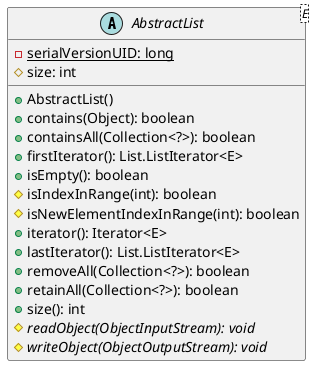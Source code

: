 @startuml

    abstract class AbstractList<E> {
        {static} -serialVersionUID: long
        #size: int
        +AbstractList()
        +contains(Object): boolean
        +containsAll(Collection<?>): boolean
        +firstIterator(): List.ListIterator<E>
        +isEmpty(): boolean
        #isIndexInRange(int): boolean
        #isNewElementIndexInRange(int): boolean
        +iterator(): Iterator<E>
        +lastIterator(): List.ListIterator<E>
        +removeAll(Collection<?>): boolean
        +retainAll(Collection<?>): boolean
        +size(): int
        {abstract} #readObject(ObjectInputStream): void
        {abstract} #writeObject(ObjectOutputStream): void
    }

@enduml
